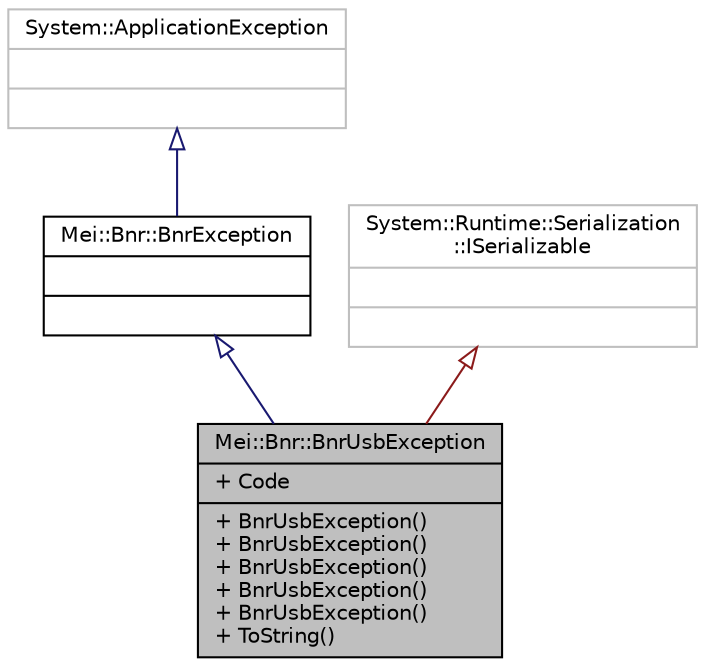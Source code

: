 digraph "Mei::Bnr::BnrUsbException"
{
  edge [fontname="Helvetica",fontsize="10",labelfontname="Helvetica",labelfontsize="10"];
  node [fontname="Helvetica",fontsize="10",shape=record];
  Node1 [label="{Mei::Bnr::BnrUsbException\n|+ Code\l|+ BnrUsbException()\l+ BnrUsbException()\l+ BnrUsbException()\l+ BnrUsbException()\l+ BnrUsbException()\l+ ToString()\l}",height=0.2,width=0.4,color="black", fillcolor="grey75", style="filled", fontcolor="black"];
  Node2 -> Node1 [dir="back",color="midnightblue",fontsize="10",style="solid",arrowtail="onormal",fontname="Helvetica"];
  Node2 [label="{Mei::Bnr::BnrException\n||}",height=0.2,width=0.4,color="black", fillcolor="white", style="filled",URL="$a00018.html",tooltip="Derive from Application Exception and is the base class for Api Usb and Xfs Error Exceptions..."];
  Node3 -> Node2 [dir="back",color="midnightblue",fontsize="10",style="solid",arrowtail="onormal",fontname="Helvetica"];
  Node3 [label="{System::ApplicationException\n||}",height=0.2,width=0.4,color="grey75", fillcolor="white", style="filled"];
  Node4 -> Node1 [dir="back",color="firebrick4",fontsize="10",style="solid",arrowtail="onormal",fontname="Helvetica"];
  Node4 [label="{System::Runtime::Serialization\l::ISerializable\n||}",height=0.2,width=0.4,color="grey75", fillcolor="white", style="filled"];
}
